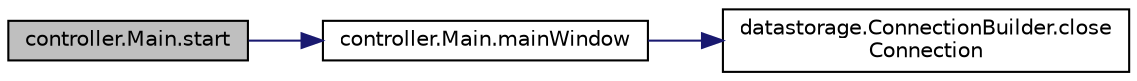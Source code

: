 digraph "controller.Main.start"
{
 // LATEX_PDF_SIZE
  edge [fontname="Helvetica",fontsize="10",labelfontname="Helvetica",labelfontsize="10"];
  node [fontname="Helvetica",fontsize="10",shape=record];
  rankdir="LR";
  Node1 [label="controller.Main.start",height=0.2,width=0.4,color="black", fillcolor="grey75", style="filled", fontcolor="black",tooltip=" "];
  Node1 -> Node2 [color="midnightblue",fontsize="10",style="solid",fontname="Helvetica"];
  Node2 [label="controller.Main.mainWindow",height=0.2,width=0.4,color="black", fillcolor="white", style="filled",URL="$classcontroller_1_1_main.html#a63119906ad578b75a2fe9a94e43387eb",tooltip=" "];
  Node2 -> Node3 [color="midnightblue",fontsize="10",style="solid",fontname="Helvetica"];
  Node3 [label="datastorage.ConnectionBuilder.close\lConnection",height=0.2,width=0.4,color="black", fillcolor="white", style="filled",URL="$classdatastorage_1_1_connection_builder.html#a21fdc61dd22d9ef75de2ee279aa01388",tooltip=" "];
}
